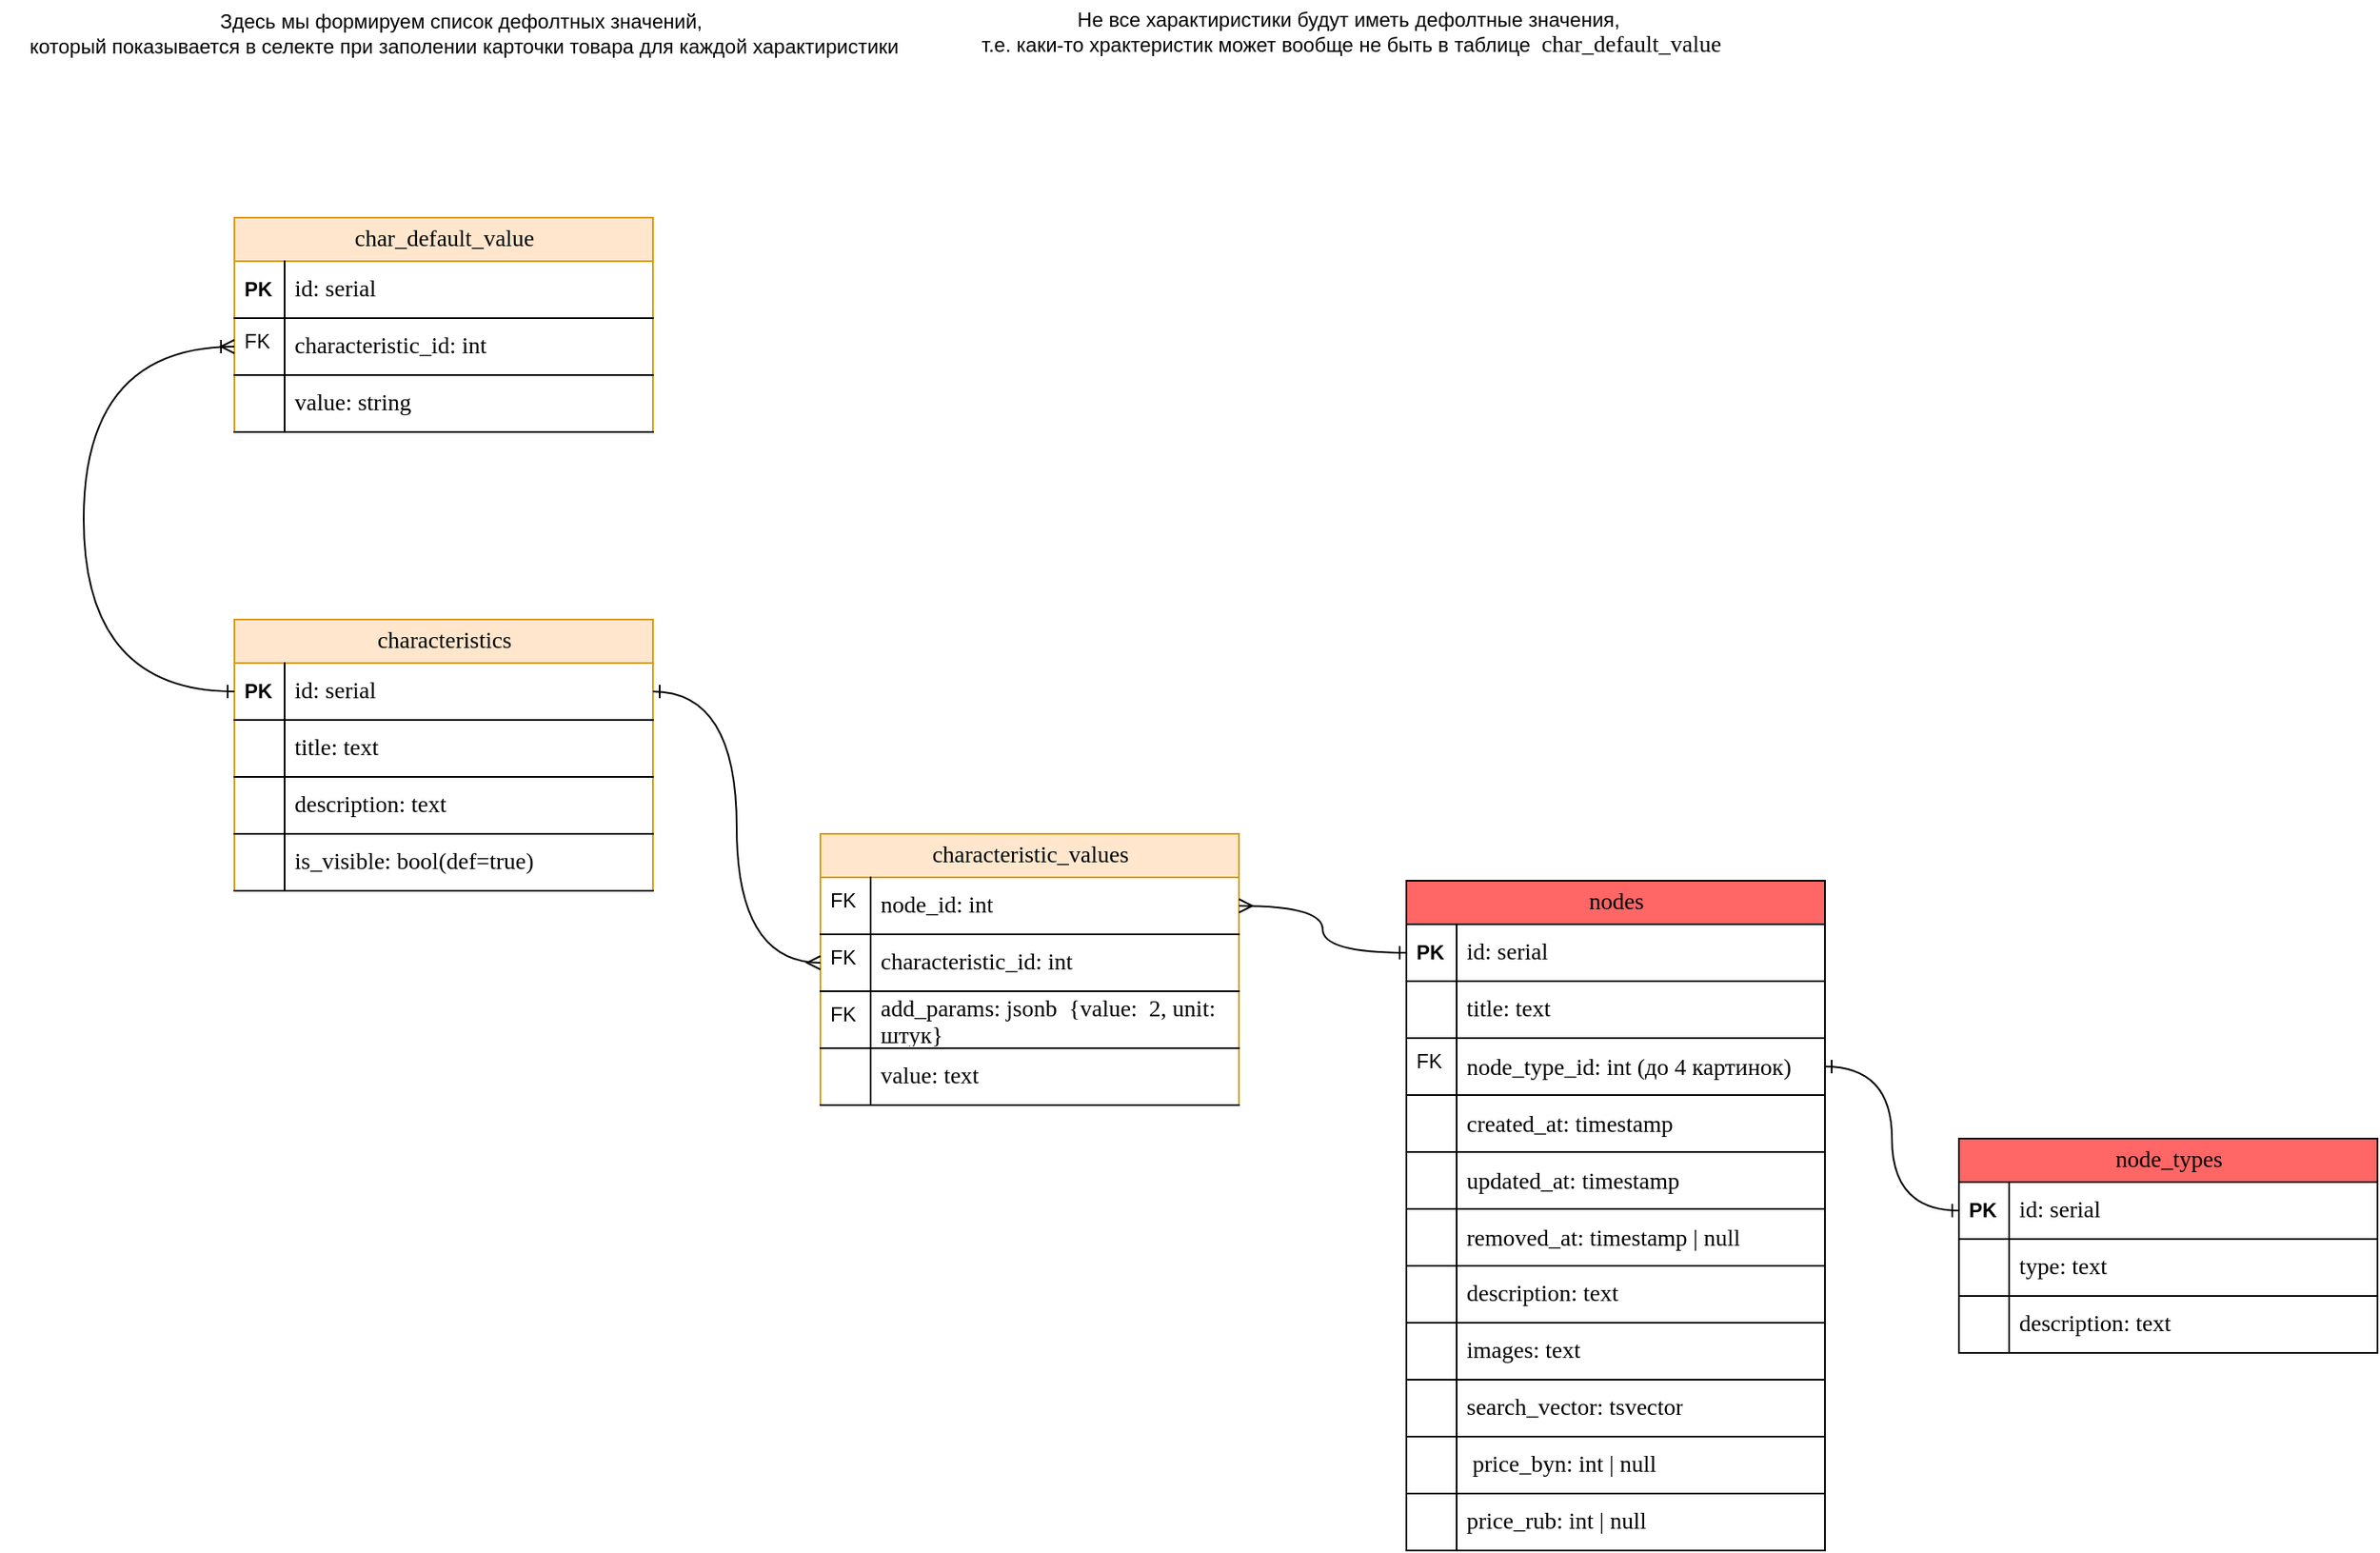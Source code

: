 <mxfile version="26.2.2">
  <diagram id="EgI8c2s7yLAB_fGIOxPa" name="Page">
    <mxGraphModel dx="1428" dy="2044" grid="1" gridSize="10" guides="1" tooltips="1" connect="1" arrows="1" fold="1" page="1" pageScale="1" pageWidth="827" pageHeight="1169" math="0" shadow="0">
      <root>
        <mxCell id="0" />
        <mxCell id="1" parent="0" />
        <mxCell id="1ae1ALAwwoACm_KgT5ly-15" value="nodes" style="swimlane;html=1;fontStyle=0;childLayout=stackLayout;horizontal=1;startSize=26;fillColor=#FF6666;horizontalStack=0;resizeParent=1;resizeLast=0;collapsible=1;marginBottom=0;swimlaneFillColor=#ffffff;align=center;rounded=0;shadow=0;comic=0;labelBackgroundColor=none;strokeWidth=1;fontFamily=Verdana;fontSize=14" parent="1" vertex="1">
          <mxGeometry x="890" y="516" width="250" height="400" as="geometry">
            <mxRectangle x="20" y="90" width="100" height="26" as="alternateBounds" />
          </mxGeometry>
        </mxCell>
        <mxCell id="1ae1ALAwwoACm_KgT5ly-16" value="&lt;font style=&quot;font-size: 14px&quot; face=&quot;Lucida Console&quot;&gt;id: serial&lt;/font&gt;" style="shape=partialRectangle;top=0;left=0;right=0;bottom=1;html=1;align=left;verticalAlign=middle;fillColor=none;spacingLeft=34;spacingRight=4;whiteSpace=wrap;overflow=hidden;rotatable=0;points=[[0,0.5],[1,0.5]];portConstraint=eastwest;dropTarget=0;fontStyle=0;" parent="1ae1ALAwwoACm_KgT5ly-15" vertex="1">
          <mxGeometry y="26" width="250" height="34" as="geometry" />
        </mxCell>
        <mxCell id="1ae1ALAwwoACm_KgT5ly-17" value="&lt;b&gt;PK&lt;/b&gt;" style="shape=partialRectangle;top=0;left=0;bottom=0;html=1;fillColor=none;align=left;verticalAlign=middle;spacingLeft=4;spacingRight=4;whiteSpace=wrap;overflow=hidden;rotatable=0;points=[];portConstraint=eastwest;part=1;" parent="1ae1ALAwwoACm_KgT5ly-16" vertex="1" connectable="0">
          <mxGeometry width="30" height="34" as="geometry" />
        </mxCell>
        <mxCell id="1ae1ALAwwoACm_KgT5ly-18" value="&lt;span style=&quot;font-family: Verdana; font-size: 14px; text-align: center; text-wrap: nowrap;&quot;&gt;title&lt;/span&gt;&lt;span style=&quot;font-family: &amp;quot;Lucida Console&amp;quot;; font-size: 14px;&quot;&gt;: text&lt;/span&gt;" style="shape=partialRectangle;top=0;left=0;right=0;bottom=1;html=1;align=left;verticalAlign=middle;fillColor=none;spacingLeft=34;spacingRight=4;whiteSpace=wrap;overflow=hidden;rotatable=0;points=[[0,0.5],[1,0.5]];portConstraint=eastwest;dropTarget=0;" parent="1ae1ALAwwoACm_KgT5ly-15" vertex="1">
          <mxGeometry y="60" width="250" height="34" as="geometry" />
        </mxCell>
        <mxCell id="1ae1ALAwwoACm_KgT5ly-19" value="" style="shape=partialRectangle;top=0;left=0;bottom=0;html=1;fillColor=none;align=left;verticalAlign=top;spacingLeft=4;spacingRight=4;whiteSpace=wrap;overflow=hidden;rotatable=0;points=[];portConstraint=eastwest;part=1;" parent="1ae1ALAwwoACm_KgT5ly-18" vertex="1" connectable="0">
          <mxGeometry width="30" height="34" as="geometry" />
        </mxCell>
        <mxCell id="1ae1ALAwwoACm_KgT5ly-20" value="&lt;div style=&quot;text-align: center;&quot;&gt;&lt;span style=&quot;font-size: 14px; background-color: initial; text-wrap: nowrap;&quot;&gt;&lt;font face=&quot;Verdana&quot;&gt;node_type_id&lt;/font&gt;&lt;/span&gt;&lt;span style=&quot;font-family: &amp;quot;Lucida Console&amp;quot;; font-size: 14px; background-color: initial;&quot;&gt;: int (до 4 картинок)&lt;/span&gt;&lt;/div&gt;" style="shape=partialRectangle;top=0;left=0;right=0;bottom=1;html=1;align=left;verticalAlign=middle;fillColor=none;spacingLeft=34;spacingRight=4;whiteSpace=wrap;overflow=hidden;rotatable=0;points=[[0,0.5],[1,0.5]];portConstraint=eastwest;dropTarget=0;" parent="1ae1ALAwwoACm_KgT5ly-15" vertex="1">
          <mxGeometry y="94" width="250" height="34" as="geometry" />
        </mxCell>
        <mxCell id="1ae1ALAwwoACm_KgT5ly-21" value="FK" style="shape=partialRectangle;top=0;left=0;bottom=0;html=1;fillColor=none;align=left;verticalAlign=top;spacingLeft=4;spacingRight=4;whiteSpace=wrap;overflow=hidden;rotatable=0;points=[];portConstraint=eastwest;part=1;" parent="1ae1ALAwwoACm_KgT5ly-20" vertex="1" connectable="0">
          <mxGeometry width="30" height="34" as="geometry" />
        </mxCell>
        <mxCell id="XKQ74pFbI-_azUv7o9NY-3" value="&lt;div style=&quot;text-align: center;&quot;&gt;&lt;span style=&quot;font-size: 14px; background-color: initial; text-wrap: nowrap;&quot;&gt;&lt;font face=&quot;Verdana&quot;&gt;created_at&lt;/font&gt;&lt;/span&gt;&lt;span style=&quot;font-family: &amp;quot;Lucida Console&amp;quot;; font-size: 14px; background-color: initial;&quot;&gt;: timestamp&lt;/span&gt;&lt;/div&gt;" style="shape=partialRectangle;top=0;left=0;right=0;bottom=1;html=1;align=left;verticalAlign=middle;fillColor=none;spacingLeft=34;spacingRight=4;whiteSpace=wrap;overflow=hidden;rotatable=0;points=[[0,0.5],[1,0.5]];portConstraint=eastwest;dropTarget=0;" parent="1ae1ALAwwoACm_KgT5ly-15" vertex="1">
          <mxGeometry y="128" width="250" height="34" as="geometry" />
        </mxCell>
        <mxCell id="XKQ74pFbI-_azUv7o9NY-4" value="" style="shape=partialRectangle;top=0;left=0;bottom=0;html=1;fillColor=none;align=left;verticalAlign=top;spacingLeft=4;spacingRight=4;whiteSpace=wrap;overflow=hidden;rotatable=0;points=[];portConstraint=eastwest;part=1;" parent="XKQ74pFbI-_azUv7o9NY-3" vertex="1" connectable="0">
          <mxGeometry width="30" height="34" as="geometry" />
        </mxCell>
        <mxCell id="XKQ74pFbI-_azUv7o9NY-5" value="&lt;div style=&quot;text-align: center;&quot;&gt;&lt;span style=&quot;font-size: 14px; background-color: initial; text-wrap: nowrap;&quot;&gt;&lt;font face=&quot;Verdana&quot;&gt;updated_at&lt;/font&gt;&lt;/span&gt;&lt;span style=&quot;font-family: &amp;quot;Lucida Console&amp;quot;; font-size: 14px; background-color: initial;&quot;&gt;:&amp;nbsp;&lt;/span&gt;&lt;span style=&quot;font-family: &amp;quot;Lucida Console&amp;quot;; font-size: 14px; background-color: initial;&quot;&gt;timestamp&lt;/span&gt;&lt;/div&gt;" style="shape=partialRectangle;top=0;left=0;right=0;bottom=1;html=1;align=left;verticalAlign=middle;fillColor=none;spacingLeft=34;spacingRight=4;whiteSpace=wrap;overflow=hidden;rotatable=0;points=[[0,0.5],[1,0.5]];portConstraint=eastwest;dropTarget=0;" parent="1ae1ALAwwoACm_KgT5ly-15" vertex="1">
          <mxGeometry y="162" width="250" height="34" as="geometry" />
        </mxCell>
        <mxCell id="XKQ74pFbI-_azUv7o9NY-6" value="" style="shape=partialRectangle;top=0;left=0;bottom=0;html=1;fillColor=none;align=left;verticalAlign=top;spacingLeft=4;spacingRight=4;whiteSpace=wrap;overflow=hidden;rotatable=0;points=[];portConstraint=eastwest;part=1;" parent="XKQ74pFbI-_azUv7o9NY-5" vertex="1" connectable="0">
          <mxGeometry width="30" height="34" as="geometry" />
        </mxCell>
        <mxCell id="XKQ74pFbI-_azUv7o9NY-7" value="&lt;div style=&quot;text-align: center;&quot;&gt;&lt;span style=&quot;font-size: 14px; background-color: initial; text-wrap: nowrap;&quot;&gt;&lt;font face=&quot;Verdana&quot;&gt;removed_at&lt;/font&gt;&lt;/span&gt;&lt;span style=&quot;font-family: &amp;quot;Lucida Console&amp;quot;; font-size: 14px; background-color: initial;&quot;&gt;:&amp;nbsp;&lt;/span&gt;&lt;span style=&quot;font-family: &amp;quot;Lucida Console&amp;quot;; font-size: 14px; background-color: initial;&quot;&gt;timestamp | null&lt;/span&gt;&lt;/div&gt;" style="shape=partialRectangle;top=0;left=0;right=0;bottom=1;html=1;align=left;verticalAlign=middle;fillColor=none;spacingLeft=34;spacingRight=4;whiteSpace=wrap;overflow=hidden;rotatable=0;points=[[0,0.5],[1,0.5]];portConstraint=eastwest;dropTarget=0;" parent="1ae1ALAwwoACm_KgT5ly-15" vertex="1">
          <mxGeometry y="196" width="250" height="34" as="geometry" />
        </mxCell>
        <mxCell id="XKQ74pFbI-_azUv7o9NY-8" value="" style="shape=partialRectangle;top=0;left=0;bottom=0;html=1;fillColor=none;align=left;verticalAlign=top;spacingLeft=4;spacingRight=4;whiteSpace=wrap;overflow=hidden;rotatable=0;points=[];portConstraint=eastwest;part=1;" parent="XKQ74pFbI-_azUv7o9NY-7" vertex="1" connectable="0">
          <mxGeometry width="30" height="34" as="geometry" />
        </mxCell>
        <mxCell id="1ae1ALAwwoACm_KgT5ly-22" value="&lt;span style=&quot;font-family: &amp;quot;Lucida Console&amp;quot;; font-size: 14px;&quot;&gt;description: text&lt;/span&gt;" style="shape=partialRectangle;top=0;left=0;right=0;bottom=1;html=1;align=left;verticalAlign=middle;fillColor=none;spacingLeft=34;spacingRight=4;whiteSpace=wrap;overflow=hidden;rotatable=0;points=[[0,0.5],[1,0.5]];portConstraint=eastwest;dropTarget=0;" parent="1ae1ALAwwoACm_KgT5ly-15" vertex="1">
          <mxGeometry y="230" width="250" height="34" as="geometry" />
        </mxCell>
        <mxCell id="1ae1ALAwwoACm_KgT5ly-23" value="" style="shape=partialRectangle;top=0;left=0;bottom=0;html=1;fillColor=none;align=left;verticalAlign=top;spacingLeft=4;spacingRight=4;whiteSpace=wrap;overflow=hidden;rotatable=0;points=[];portConstraint=eastwest;part=1;" parent="1ae1ALAwwoACm_KgT5ly-22" vertex="1" connectable="0">
          <mxGeometry width="30" height="34" as="geometry" />
        </mxCell>
        <mxCell id="R0WLb08ceyqXcx6_f7hi-6" value="&lt;span style=&quot;font-family: &amp;quot;Lucida Console&amp;quot;; font-size: 14px;&quot;&gt;images: text&lt;/span&gt;" style="shape=partialRectangle;top=0;left=0;right=0;bottom=1;html=1;align=left;verticalAlign=middle;fillColor=none;spacingLeft=34;spacingRight=4;whiteSpace=wrap;overflow=hidden;rotatable=0;points=[[0,0.5],[1,0.5]];portConstraint=eastwest;dropTarget=0;" parent="1ae1ALAwwoACm_KgT5ly-15" vertex="1">
          <mxGeometry y="264" width="250" height="34" as="geometry" />
        </mxCell>
        <mxCell id="R0WLb08ceyqXcx6_f7hi-7" value="" style="shape=partialRectangle;top=0;left=0;bottom=0;html=1;fillColor=none;align=left;verticalAlign=top;spacingLeft=4;spacingRight=4;whiteSpace=wrap;overflow=hidden;rotatable=0;points=[];portConstraint=eastwest;part=1;" parent="R0WLb08ceyqXcx6_f7hi-6" vertex="1" connectable="0">
          <mxGeometry width="30" height="34" as="geometry" />
        </mxCell>
        <mxCell id="R0WLb08ceyqXcx6_f7hi-3" value="&lt;font face=&quot;Lucida Console&quot;&gt;&lt;span style=&quot;font-size: 14px;&quot;&gt;search_vector: tsvector&lt;/span&gt;&lt;/font&gt;" style="shape=partialRectangle;top=0;left=0;right=0;bottom=1;html=1;align=left;verticalAlign=middle;fillColor=none;spacingLeft=34;spacingRight=4;whiteSpace=wrap;overflow=hidden;rotatable=0;points=[[0,0.5],[1,0.5]];portConstraint=eastwest;dropTarget=0;" parent="1ae1ALAwwoACm_KgT5ly-15" vertex="1">
          <mxGeometry y="298" width="250" height="34" as="geometry" />
        </mxCell>
        <mxCell id="R0WLb08ceyqXcx6_f7hi-4" value="" style="shape=partialRectangle;top=0;left=0;bottom=0;html=1;fillColor=none;align=left;verticalAlign=top;spacingLeft=4;spacingRight=4;whiteSpace=wrap;overflow=hidden;rotatable=0;points=[];portConstraint=eastwest;part=1;" parent="R0WLb08ceyqXcx6_f7hi-3" vertex="1" connectable="0">
          <mxGeometry width="30" height="34" as="geometry" />
        </mxCell>
        <mxCell id="qnntO0oLqm7WMLUnXX6U-1" value="&lt;font face=&quot;Lucida Console&quot;&gt;&lt;span style=&quot;font-size: 14px;&quot;&gt;&amp;nbsp;price_byn: int | null&lt;/span&gt;&lt;/font&gt;" style="shape=partialRectangle;top=0;left=0;right=0;bottom=1;html=1;align=left;verticalAlign=middle;fillColor=none;spacingLeft=34;spacingRight=4;whiteSpace=wrap;overflow=hidden;rotatable=0;points=[[0,0.5],[1,0.5]];portConstraint=eastwest;dropTarget=0;" vertex="1" parent="1ae1ALAwwoACm_KgT5ly-15">
          <mxGeometry y="332" width="250" height="34" as="geometry" />
        </mxCell>
        <mxCell id="qnntO0oLqm7WMLUnXX6U-2" value="" style="shape=partialRectangle;top=0;left=0;bottom=0;html=1;fillColor=none;align=left;verticalAlign=top;spacingLeft=4;spacingRight=4;whiteSpace=wrap;overflow=hidden;rotatable=0;points=[];portConstraint=eastwest;part=1;" vertex="1" connectable="0" parent="qnntO0oLqm7WMLUnXX6U-1">
          <mxGeometry width="30" height="34" as="geometry" />
        </mxCell>
        <mxCell id="qnntO0oLqm7WMLUnXX6U-3" value="&lt;font face=&quot;Lucida Console&quot;&gt;&lt;span style=&quot;font-size: 14px;&quot;&gt;price_rub: int |&amp;nbsp;&lt;/span&gt;&lt;/font&gt;&lt;span style=&quot;font-family: &amp;quot;Lucida Console&amp;quot;; font-size: 14px;&quot;&gt;null&lt;/span&gt;" style="shape=partialRectangle;top=0;left=0;right=0;bottom=1;html=1;align=left;verticalAlign=middle;fillColor=none;spacingLeft=34;spacingRight=4;whiteSpace=wrap;overflow=hidden;rotatable=0;points=[[0,0.5],[1,0.5]];portConstraint=eastwest;dropTarget=0;" vertex="1" parent="1ae1ALAwwoACm_KgT5ly-15">
          <mxGeometry y="366" width="250" height="34" as="geometry" />
        </mxCell>
        <mxCell id="qnntO0oLqm7WMLUnXX6U-4" value="" style="shape=partialRectangle;top=0;left=0;bottom=0;html=1;fillColor=none;align=left;verticalAlign=top;spacingLeft=4;spacingRight=4;whiteSpace=wrap;overflow=hidden;rotatable=0;points=[];portConstraint=eastwest;part=1;" vertex="1" connectable="0" parent="qnntO0oLqm7WMLUnXX6U-3">
          <mxGeometry width="30" height="34" as="geometry" />
        </mxCell>
        <mxCell id="1ae1ALAwwoACm_KgT5ly-108" value="node_types" style="swimlane;html=1;fontStyle=0;childLayout=stackLayout;horizontal=1;startSize=26;fillColor=#FF6666;horizontalStack=0;resizeParent=1;resizeLast=0;collapsible=1;marginBottom=0;swimlaneFillColor=#ffffff;align=center;rounded=0;shadow=0;comic=0;labelBackgroundColor=none;strokeWidth=1;fontFamily=Verdana;fontSize=14" parent="1" vertex="1">
          <mxGeometry x="1220" y="670" width="250" height="128" as="geometry">
            <mxRectangle x="20" y="90" width="100" height="26" as="alternateBounds" />
          </mxGeometry>
        </mxCell>
        <mxCell id="1ae1ALAwwoACm_KgT5ly-109" value="&lt;font style=&quot;font-size: 14px&quot; face=&quot;Lucida Console&quot;&gt;id: serial&lt;/font&gt;" style="shape=partialRectangle;top=0;left=0;right=0;bottom=1;html=1;align=left;verticalAlign=middle;fillColor=none;spacingLeft=34;spacingRight=4;whiteSpace=wrap;overflow=hidden;rotatable=0;points=[[0,0.5],[1,0.5]];portConstraint=eastwest;dropTarget=0;fontStyle=0;" parent="1ae1ALAwwoACm_KgT5ly-108" vertex="1">
          <mxGeometry y="26" width="250" height="34" as="geometry" />
        </mxCell>
        <mxCell id="1ae1ALAwwoACm_KgT5ly-110" value="&lt;b&gt;PK&lt;/b&gt;" style="shape=partialRectangle;top=0;left=0;bottom=0;html=1;fillColor=none;align=left;verticalAlign=middle;spacingLeft=4;spacingRight=4;whiteSpace=wrap;overflow=hidden;rotatable=0;points=[];portConstraint=eastwest;part=1;" parent="1ae1ALAwwoACm_KgT5ly-109" vertex="1" connectable="0">
          <mxGeometry width="30" height="34" as="geometry" />
        </mxCell>
        <mxCell id="1ae1ALAwwoACm_KgT5ly-111" value="&lt;span style=&quot;font-family: Verdana; font-size: 14px; text-align: center; text-wrap: nowrap;&quot;&gt;type&lt;/span&gt;&lt;span style=&quot;font-family: &amp;quot;Lucida Console&amp;quot;; font-size: 14px;&quot;&gt;: text&lt;/span&gt;" style="shape=partialRectangle;top=0;left=0;right=0;bottom=1;html=1;align=left;verticalAlign=middle;fillColor=none;spacingLeft=34;spacingRight=4;whiteSpace=wrap;overflow=hidden;rotatable=0;points=[[0,0.5],[1,0.5]];portConstraint=eastwest;dropTarget=0;" parent="1ae1ALAwwoACm_KgT5ly-108" vertex="1">
          <mxGeometry y="60" width="250" height="34" as="geometry" />
        </mxCell>
        <mxCell id="1ae1ALAwwoACm_KgT5ly-112" value="" style="shape=partialRectangle;top=0;left=0;bottom=0;html=1;fillColor=none;align=left;verticalAlign=top;spacingLeft=4;spacingRight=4;whiteSpace=wrap;overflow=hidden;rotatable=0;points=[];portConstraint=eastwest;part=1;" parent="1ae1ALAwwoACm_KgT5ly-111" vertex="1" connectable="0">
          <mxGeometry width="30" height="34" as="geometry" />
        </mxCell>
        <mxCell id="1ae1ALAwwoACm_KgT5ly-115" value="&lt;span style=&quot;font-family: &amp;quot;Lucida Console&amp;quot;; font-size: 14px;&quot;&gt;description: text&lt;/span&gt;" style="shape=partialRectangle;top=0;left=0;right=0;bottom=1;html=1;align=left;verticalAlign=middle;fillColor=none;spacingLeft=34;spacingRight=4;whiteSpace=wrap;overflow=hidden;rotatable=0;points=[[0,0.5],[1,0.5]];portConstraint=eastwest;dropTarget=0;" parent="1ae1ALAwwoACm_KgT5ly-108" vertex="1">
          <mxGeometry y="94" width="250" height="34" as="geometry" />
        </mxCell>
        <mxCell id="1ae1ALAwwoACm_KgT5ly-116" value="" style="shape=partialRectangle;top=0;left=0;bottom=0;html=1;fillColor=none;align=left;verticalAlign=top;spacingLeft=4;spacingRight=4;whiteSpace=wrap;overflow=hidden;rotatable=0;points=[];portConstraint=eastwest;part=1;" parent="1ae1ALAwwoACm_KgT5ly-115" vertex="1" connectable="0">
          <mxGeometry width="30" height="34" as="geometry" />
        </mxCell>
        <mxCell id="1ae1ALAwwoACm_KgT5ly-118" style="edgeStyle=orthogonalEdgeStyle;rounded=0;orthogonalLoop=1;jettySize=auto;html=1;entryX=0;entryY=0.5;entryDx=0;entryDy=0;curved=1;startArrow=ERone;startFill=0;endArrow=ERone;endFill=0;" parent="1" source="1ae1ALAwwoACm_KgT5ly-20" target="1ae1ALAwwoACm_KgT5ly-109" edge="1">
          <mxGeometry relative="1" as="geometry" />
        </mxCell>
        <mxCell id="1ae1ALAwwoACm_KgT5ly-119" value="characteristics" style="swimlane;html=1;fontStyle=0;childLayout=stackLayout;horizontal=1;startSize=26;fillColor=#ffe6cc;horizontalStack=0;resizeParent=1;resizeLast=0;collapsible=1;marginBottom=0;swimlaneFillColor=#ffffff;align=center;rounded=0;shadow=0;comic=0;labelBackgroundColor=none;strokeWidth=1;fontFamily=Verdana;fontSize=14;strokeColor=#d79b00;" parent="1" vertex="1">
          <mxGeometry x="190" y="360" width="250" height="162" as="geometry">
            <mxRectangle x="20" y="90" width="100" height="26" as="alternateBounds" />
          </mxGeometry>
        </mxCell>
        <mxCell id="1ae1ALAwwoACm_KgT5ly-120" value="&lt;font style=&quot;font-size: 14px&quot; face=&quot;Lucida Console&quot;&gt;id: serial&lt;/font&gt;" style="shape=partialRectangle;top=0;left=0;right=0;bottom=1;html=1;align=left;verticalAlign=middle;fillColor=none;spacingLeft=34;spacingRight=4;whiteSpace=wrap;overflow=hidden;rotatable=0;points=[[0,0.5],[1,0.5]];portConstraint=eastwest;dropTarget=0;fontStyle=0;" parent="1ae1ALAwwoACm_KgT5ly-119" vertex="1">
          <mxGeometry y="26" width="250" height="34" as="geometry" />
        </mxCell>
        <mxCell id="1ae1ALAwwoACm_KgT5ly-121" value="&lt;b&gt;PK&lt;/b&gt;" style="shape=partialRectangle;top=0;left=0;bottom=0;html=1;fillColor=none;align=left;verticalAlign=middle;spacingLeft=4;spacingRight=4;whiteSpace=wrap;overflow=hidden;rotatable=0;points=[];portConstraint=eastwest;part=1;" parent="1ae1ALAwwoACm_KgT5ly-120" vertex="1" connectable="0">
          <mxGeometry width="30" height="34" as="geometry" />
        </mxCell>
        <mxCell id="1ae1ALAwwoACm_KgT5ly-122" value="&lt;span style=&quot;font-family: Verdana; font-size: 14px; text-align: center; text-wrap: nowrap;&quot;&gt;title&lt;/span&gt;&lt;span style=&quot;font-family: &amp;quot;Lucida Console&amp;quot;; font-size: 14px;&quot;&gt;: text&lt;/span&gt;" style="shape=partialRectangle;top=0;left=0;right=0;bottom=1;html=1;align=left;verticalAlign=middle;fillColor=none;spacingLeft=34;spacingRight=4;whiteSpace=wrap;overflow=hidden;rotatable=0;points=[[0,0.5],[1,0.5]];portConstraint=eastwest;dropTarget=0;" parent="1ae1ALAwwoACm_KgT5ly-119" vertex="1">
          <mxGeometry y="60" width="250" height="34" as="geometry" />
        </mxCell>
        <mxCell id="1ae1ALAwwoACm_KgT5ly-123" value="" style="shape=partialRectangle;top=0;left=0;bottom=0;html=1;fillColor=none;align=left;verticalAlign=top;spacingLeft=4;spacingRight=4;whiteSpace=wrap;overflow=hidden;rotatable=0;points=[];portConstraint=eastwest;part=1;" parent="1ae1ALAwwoACm_KgT5ly-122" vertex="1" connectable="0">
          <mxGeometry width="30" height="34" as="geometry" />
        </mxCell>
        <mxCell id="1ae1ALAwwoACm_KgT5ly-126" value="&lt;span style=&quot;font-family: &amp;quot;Lucida Console&amp;quot;; font-size: 14px;&quot;&gt;description: text&lt;/span&gt;" style="shape=partialRectangle;top=0;left=0;right=0;bottom=1;html=1;align=left;verticalAlign=middle;fillColor=none;spacingLeft=34;spacingRight=4;whiteSpace=wrap;overflow=hidden;rotatable=0;points=[[0,0.5],[1,0.5]];portConstraint=eastwest;dropTarget=0;" parent="1ae1ALAwwoACm_KgT5ly-119" vertex="1">
          <mxGeometry y="94" width="250" height="34" as="geometry" />
        </mxCell>
        <mxCell id="1ae1ALAwwoACm_KgT5ly-127" value="" style="shape=partialRectangle;top=0;left=0;bottom=0;html=1;fillColor=none;align=left;verticalAlign=top;spacingLeft=4;spacingRight=4;whiteSpace=wrap;overflow=hidden;rotatable=0;points=[];portConstraint=eastwest;part=1;" parent="1ae1ALAwwoACm_KgT5ly-126" vertex="1" connectable="0">
          <mxGeometry width="30" height="34" as="geometry" />
        </mxCell>
        <mxCell id="R0WLb08ceyqXcx6_f7hi-1" value="&lt;span style=&quot;font-family: &amp;quot;Lucida Console&amp;quot;; font-size: 14px;&quot;&gt;is_visible: bool(def=true)&lt;/span&gt;" style="shape=partialRectangle;top=0;left=0;right=0;bottom=1;html=1;align=left;verticalAlign=middle;fillColor=none;spacingLeft=34;spacingRight=4;whiteSpace=wrap;overflow=hidden;rotatable=0;points=[[0,0.5],[1,0.5]];portConstraint=eastwest;dropTarget=0;" parent="1ae1ALAwwoACm_KgT5ly-119" vertex="1">
          <mxGeometry y="128" width="250" height="34" as="geometry" />
        </mxCell>
        <mxCell id="R0WLb08ceyqXcx6_f7hi-2" value="" style="shape=partialRectangle;top=0;left=0;bottom=0;html=1;fillColor=none;align=left;verticalAlign=top;spacingLeft=4;spacingRight=4;whiteSpace=wrap;overflow=hidden;rotatable=0;points=[];portConstraint=eastwest;part=1;" parent="R0WLb08ceyqXcx6_f7hi-1" vertex="1" connectable="0">
          <mxGeometry width="30" height="34" as="geometry" />
        </mxCell>
        <mxCell id="1ae1ALAwwoACm_KgT5ly-128" value="characteristic_values" style="swimlane;html=1;fontStyle=0;childLayout=stackLayout;horizontal=1;startSize=26;fillColor=#ffe6cc;horizontalStack=0;resizeParent=1;resizeLast=0;collapsible=1;marginBottom=0;swimlaneFillColor=#ffffff;align=center;rounded=0;shadow=0;comic=0;labelBackgroundColor=none;strokeWidth=1;fontFamily=Verdana;fontSize=14;strokeColor=#d79b00;" parent="1" vertex="1">
          <mxGeometry x="540" y="488" width="250" height="162" as="geometry">
            <mxRectangle x="20" y="90" width="100" height="26" as="alternateBounds" />
          </mxGeometry>
        </mxCell>
        <mxCell id="1ae1ALAwwoACm_KgT5ly-135" value="&lt;span style=&quot;font-family: &amp;quot;Lucida Console&amp;quot;; font-size: 14px;&quot;&gt;node_id: int&lt;/span&gt;" style="shape=partialRectangle;top=0;left=0;right=0;bottom=1;html=1;align=left;verticalAlign=middle;fillColor=none;spacingLeft=34;spacingRight=4;whiteSpace=wrap;overflow=hidden;rotatable=0;points=[[0,0.5],[1,0.5]];portConstraint=eastwest;dropTarget=0;" parent="1ae1ALAwwoACm_KgT5ly-128" vertex="1">
          <mxGeometry y="26" width="250" height="34" as="geometry" />
        </mxCell>
        <mxCell id="1ae1ALAwwoACm_KgT5ly-136" value="FK" style="shape=partialRectangle;top=0;left=0;bottom=0;html=1;fillColor=none;align=left;verticalAlign=top;spacingLeft=4;spacingRight=4;whiteSpace=wrap;overflow=hidden;rotatable=0;points=[];portConstraint=eastwest;part=1;" parent="1ae1ALAwwoACm_KgT5ly-135" vertex="1" connectable="0">
          <mxGeometry width="30" height="34" as="geometry" />
        </mxCell>
        <mxCell id="1ae1ALAwwoACm_KgT5ly-131" value="&lt;span style=&quot;font-family: Verdana; font-size: 14px; text-align: center; text-wrap: nowrap;&quot;&gt;characteristic_id&lt;/span&gt;&lt;span style=&quot;font-family: &amp;quot;Lucida Console&amp;quot;; font-size: 14px;&quot;&gt;: int&lt;/span&gt;" style="shape=partialRectangle;top=0;left=0;right=0;bottom=1;html=1;align=left;verticalAlign=middle;fillColor=none;spacingLeft=34;spacingRight=4;whiteSpace=wrap;overflow=hidden;rotatable=0;points=[[0,0.5],[1,0.5]];portConstraint=eastwest;dropTarget=0;" parent="1ae1ALAwwoACm_KgT5ly-128" vertex="1">
          <mxGeometry y="60" width="250" height="34" as="geometry" />
        </mxCell>
        <mxCell id="1ae1ALAwwoACm_KgT5ly-132" value="FK" style="shape=partialRectangle;top=0;left=0;bottom=0;html=1;fillColor=none;align=left;verticalAlign=top;spacingLeft=4;spacingRight=4;whiteSpace=wrap;overflow=hidden;rotatable=0;points=[];portConstraint=eastwest;part=1;" parent="1ae1ALAwwoACm_KgT5ly-131" vertex="1" connectable="0">
          <mxGeometry width="30" height="34" as="geometry" />
        </mxCell>
        <mxCell id="eT5-LscqQGF1AfE9n5wp-12" value="&lt;span style=&quot;font-family: &amp;quot;Lucida Console&amp;quot;; font-size: 14px;&quot;&gt;add_params&lt;/span&gt;&lt;span style=&quot;font-family: &amp;quot;Lucida Console&amp;quot;; font-size: 14px;&quot;&gt;: jsonb&amp;nbsp; {value:&amp;nbsp; 2, unit: штук}&lt;/span&gt;" style="shape=partialRectangle;top=0;left=0;right=0;bottom=1;html=1;align=left;verticalAlign=middle;fillColor=none;spacingLeft=34;spacingRight=4;whiteSpace=wrap;overflow=hidden;rotatable=0;points=[[0,0.5],[1,0.5]];portConstraint=eastwest;dropTarget=0;" parent="1ae1ALAwwoACm_KgT5ly-128" vertex="1">
          <mxGeometry y="94" width="250" height="34" as="geometry" />
        </mxCell>
        <mxCell id="eT5-LscqQGF1AfE9n5wp-13" value="FK" style="shape=partialRectangle;top=0;left=0;bottom=0;html=1;fillColor=none;align=left;verticalAlign=top;spacingLeft=4;spacingRight=4;whiteSpace=wrap;overflow=hidden;rotatable=0;points=[];portConstraint=eastwest;part=1;" parent="eT5-LscqQGF1AfE9n5wp-12" vertex="1" connectable="0">
          <mxGeometry width="30" height="34" as="geometry" />
        </mxCell>
        <mxCell id="1ae1ALAwwoACm_KgT5ly-133" value="&lt;span style=&quot;font-family: &amp;quot;Lucida Console&amp;quot;; font-size: 14px;&quot;&gt;value: text&lt;/span&gt;" style="shape=partialRectangle;top=0;left=0;right=0;bottom=1;html=1;align=left;verticalAlign=middle;fillColor=none;spacingLeft=34;spacingRight=4;whiteSpace=wrap;overflow=hidden;rotatable=0;points=[[0,0.5],[1,0.5]];portConstraint=eastwest;dropTarget=0;" parent="1ae1ALAwwoACm_KgT5ly-128" vertex="1">
          <mxGeometry y="128" width="250" height="34" as="geometry" />
        </mxCell>
        <mxCell id="1ae1ALAwwoACm_KgT5ly-134" value="" style="shape=partialRectangle;top=0;left=0;bottom=0;html=1;fillColor=none;align=left;verticalAlign=top;spacingLeft=4;spacingRight=4;whiteSpace=wrap;overflow=hidden;rotatable=0;points=[];portConstraint=eastwest;part=1;" parent="1ae1ALAwwoACm_KgT5ly-133" vertex="1" connectable="0">
          <mxGeometry width="30" height="34" as="geometry" />
        </mxCell>
        <mxCell id="1ae1ALAwwoACm_KgT5ly-137" style="edgeStyle=orthogonalEdgeStyle;rounded=0;orthogonalLoop=1;jettySize=auto;html=1;startArrow=ERmany;startFill=0;endArrow=ERone;endFill=0;curved=1;" parent="1" source="1ae1ALAwwoACm_KgT5ly-135" target="1ae1ALAwwoACm_KgT5ly-16" edge="1">
          <mxGeometry relative="1" as="geometry" />
        </mxCell>
        <mxCell id="1ae1ALAwwoACm_KgT5ly-138" style="edgeStyle=orthogonalEdgeStyle;rounded=0;orthogonalLoop=1;jettySize=auto;html=1;startArrow=ERone;startFill=0;endArrow=ERmany;endFill=0;curved=1;entryX=0;entryY=0.5;entryDx=0;entryDy=0;" parent="1" source="1ae1ALAwwoACm_KgT5ly-120" target="1ae1ALAwwoACm_KgT5ly-131" edge="1">
          <mxGeometry relative="1" as="geometry" />
        </mxCell>
        <mxCell id="Ea1ZBNN-1KVSFRLsO6KX-1" value="char_default_value" style="swimlane;html=1;fontStyle=0;childLayout=stackLayout;horizontal=1;startSize=26;fillColor=#ffe6cc;horizontalStack=0;resizeParent=1;resizeLast=0;collapsible=1;marginBottom=0;swimlaneFillColor=#ffffff;align=center;rounded=0;shadow=0;comic=0;labelBackgroundColor=none;strokeWidth=1;fontFamily=Verdana;fontSize=14;strokeColor=#d79b00;" parent="1" vertex="1">
          <mxGeometry x="190" y="120" width="250" height="128" as="geometry">
            <mxRectangle x="20" y="90" width="100" height="26" as="alternateBounds" />
          </mxGeometry>
        </mxCell>
        <mxCell id="Ea1ZBNN-1KVSFRLsO6KX-2" value="&lt;font style=&quot;font-size: 14px&quot; face=&quot;Lucida Console&quot;&gt;id: serial&lt;/font&gt;" style="shape=partialRectangle;top=0;left=0;right=0;bottom=1;html=1;align=left;verticalAlign=middle;fillColor=none;spacingLeft=34;spacingRight=4;whiteSpace=wrap;overflow=hidden;rotatable=0;points=[[0,0.5],[1,0.5]];portConstraint=eastwest;dropTarget=0;fontStyle=0;" parent="Ea1ZBNN-1KVSFRLsO6KX-1" vertex="1">
          <mxGeometry y="26" width="250" height="34" as="geometry" />
        </mxCell>
        <mxCell id="Ea1ZBNN-1KVSFRLsO6KX-3" value="&lt;b&gt;PK&lt;/b&gt;" style="shape=partialRectangle;top=0;left=0;bottom=0;html=1;fillColor=none;align=left;verticalAlign=middle;spacingLeft=4;spacingRight=4;whiteSpace=wrap;overflow=hidden;rotatable=0;points=[];portConstraint=eastwest;part=1;" parent="Ea1ZBNN-1KVSFRLsO6KX-2" vertex="1" connectable="0">
          <mxGeometry width="30" height="34" as="geometry" />
        </mxCell>
        <mxCell id="Ea1ZBNN-1KVSFRLsO6KX-4" value="&lt;span style=&quot;font-family: Verdana; font-size: 14px; text-align: center; text-wrap: nowrap;&quot;&gt;characteristic_id&lt;/span&gt;&lt;span style=&quot;font-family: &amp;quot;Lucida Console&amp;quot;; font-size: 14px;&quot;&gt;: int&lt;/span&gt;" style="shape=partialRectangle;top=0;left=0;right=0;bottom=1;html=1;align=left;verticalAlign=middle;fillColor=none;spacingLeft=34;spacingRight=4;whiteSpace=wrap;overflow=hidden;rotatable=0;points=[[0,0.5],[1,0.5]];portConstraint=eastwest;dropTarget=0;" parent="Ea1ZBNN-1KVSFRLsO6KX-1" vertex="1">
          <mxGeometry y="60" width="250" height="34" as="geometry" />
        </mxCell>
        <mxCell id="Ea1ZBNN-1KVSFRLsO6KX-5" value="FK" style="shape=partialRectangle;top=0;left=0;bottom=0;html=1;fillColor=none;align=left;verticalAlign=top;spacingLeft=4;spacingRight=4;whiteSpace=wrap;overflow=hidden;rotatable=0;points=[];portConstraint=eastwest;part=1;" parent="Ea1ZBNN-1KVSFRLsO6KX-4" vertex="1" connectable="0">
          <mxGeometry width="30" height="34" as="geometry" />
        </mxCell>
        <mxCell id="Ea1ZBNN-1KVSFRLsO6KX-6" value="&lt;span style=&quot;font-family: &amp;quot;Lucida Console&amp;quot;; font-size: 14px;&quot;&gt;value: string&lt;/span&gt;" style="shape=partialRectangle;top=0;left=0;right=0;bottom=1;html=1;align=left;verticalAlign=middle;fillColor=none;spacingLeft=34;spacingRight=4;whiteSpace=wrap;overflow=hidden;rotatable=0;points=[[0,0.5],[1,0.5]];portConstraint=eastwest;dropTarget=0;" parent="Ea1ZBNN-1KVSFRLsO6KX-1" vertex="1">
          <mxGeometry y="94" width="250" height="34" as="geometry" />
        </mxCell>
        <mxCell id="Ea1ZBNN-1KVSFRLsO6KX-7" value="" style="shape=partialRectangle;top=0;left=0;bottom=0;html=1;fillColor=none;align=left;verticalAlign=top;spacingLeft=4;spacingRight=4;whiteSpace=wrap;overflow=hidden;rotatable=0;points=[];portConstraint=eastwest;part=1;" parent="Ea1ZBNN-1KVSFRLsO6KX-6" vertex="1" connectable="0">
          <mxGeometry width="30" height="34" as="geometry" />
        </mxCell>
        <mxCell id="Ea1ZBNN-1KVSFRLsO6KX-8" style="edgeStyle=orthogonalEdgeStyle;rounded=0;orthogonalLoop=1;jettySize=auto;html=1;entryX=0;entryY=0.5;entryDx=0;entryDy=0;curved=1;startArrow=ERoneToMany;startFill=0;endArrow=ERone;endFill=0;" parent="1" source="Ea1ZBNN-1KVSFRLsO6KX-4" target="1ae1ALAwwoACm_KgT5ly-120" edge="1">
          <mxGeometry relative="1" as="geometry">
            <Array as="points">
              <mxPoint x="100" y="197" />
              <mxPoint x="100" y="403" />
            </Array>
          </mxGeometry>
        </mxCell>
        <mxCell id="Ea1ZBNN-1KVSFRLsO6KX-10" value="Не все характиристики будут иметь дефолтные значения,&lt;div&gt;&amp;nbsp;т.е. каки-то храктеристик может вообще не быть в таблице&amp;nbsp;&amp;nbsp;&lt;span style=&quot;font-family: Verdana; font-size: 14px;&quot;&gt;char_default_value&lt;/span&gt;&lt;/div&gt;" style="text;html=1;align=center;verticalAlign=middle;resizable=0;points=[];autosize=1;strokeColor=none;fillColor=none;" parent="1" vertex="1">
          <mxGeometry x="620" y="-10" width="470" height="40" as="geometry" />
        </mxCell>
        <mxCell id="Ea1ZBNN-1KVSFRLsO6KX-11" value="Здесь мы формируем список дефолтных значений,&lt;div&gt;&amp;nbsp;который показывается в селекте при заполении карточки товара для каждой характиристики&lt;/div&gt;" style="text;html=1;align=center;verticalAlign=middle;resizable=0;points=[];autosize=1;strokeColor=none;fillColor=none;" parent="1" vertex="1">
          <mxGeometry x="50" y="-10" width="550" height="40" as="geometry" />
        </mxCell>
      </root>
    </mxGraphModel>
  </diagram>
</mxfile>
